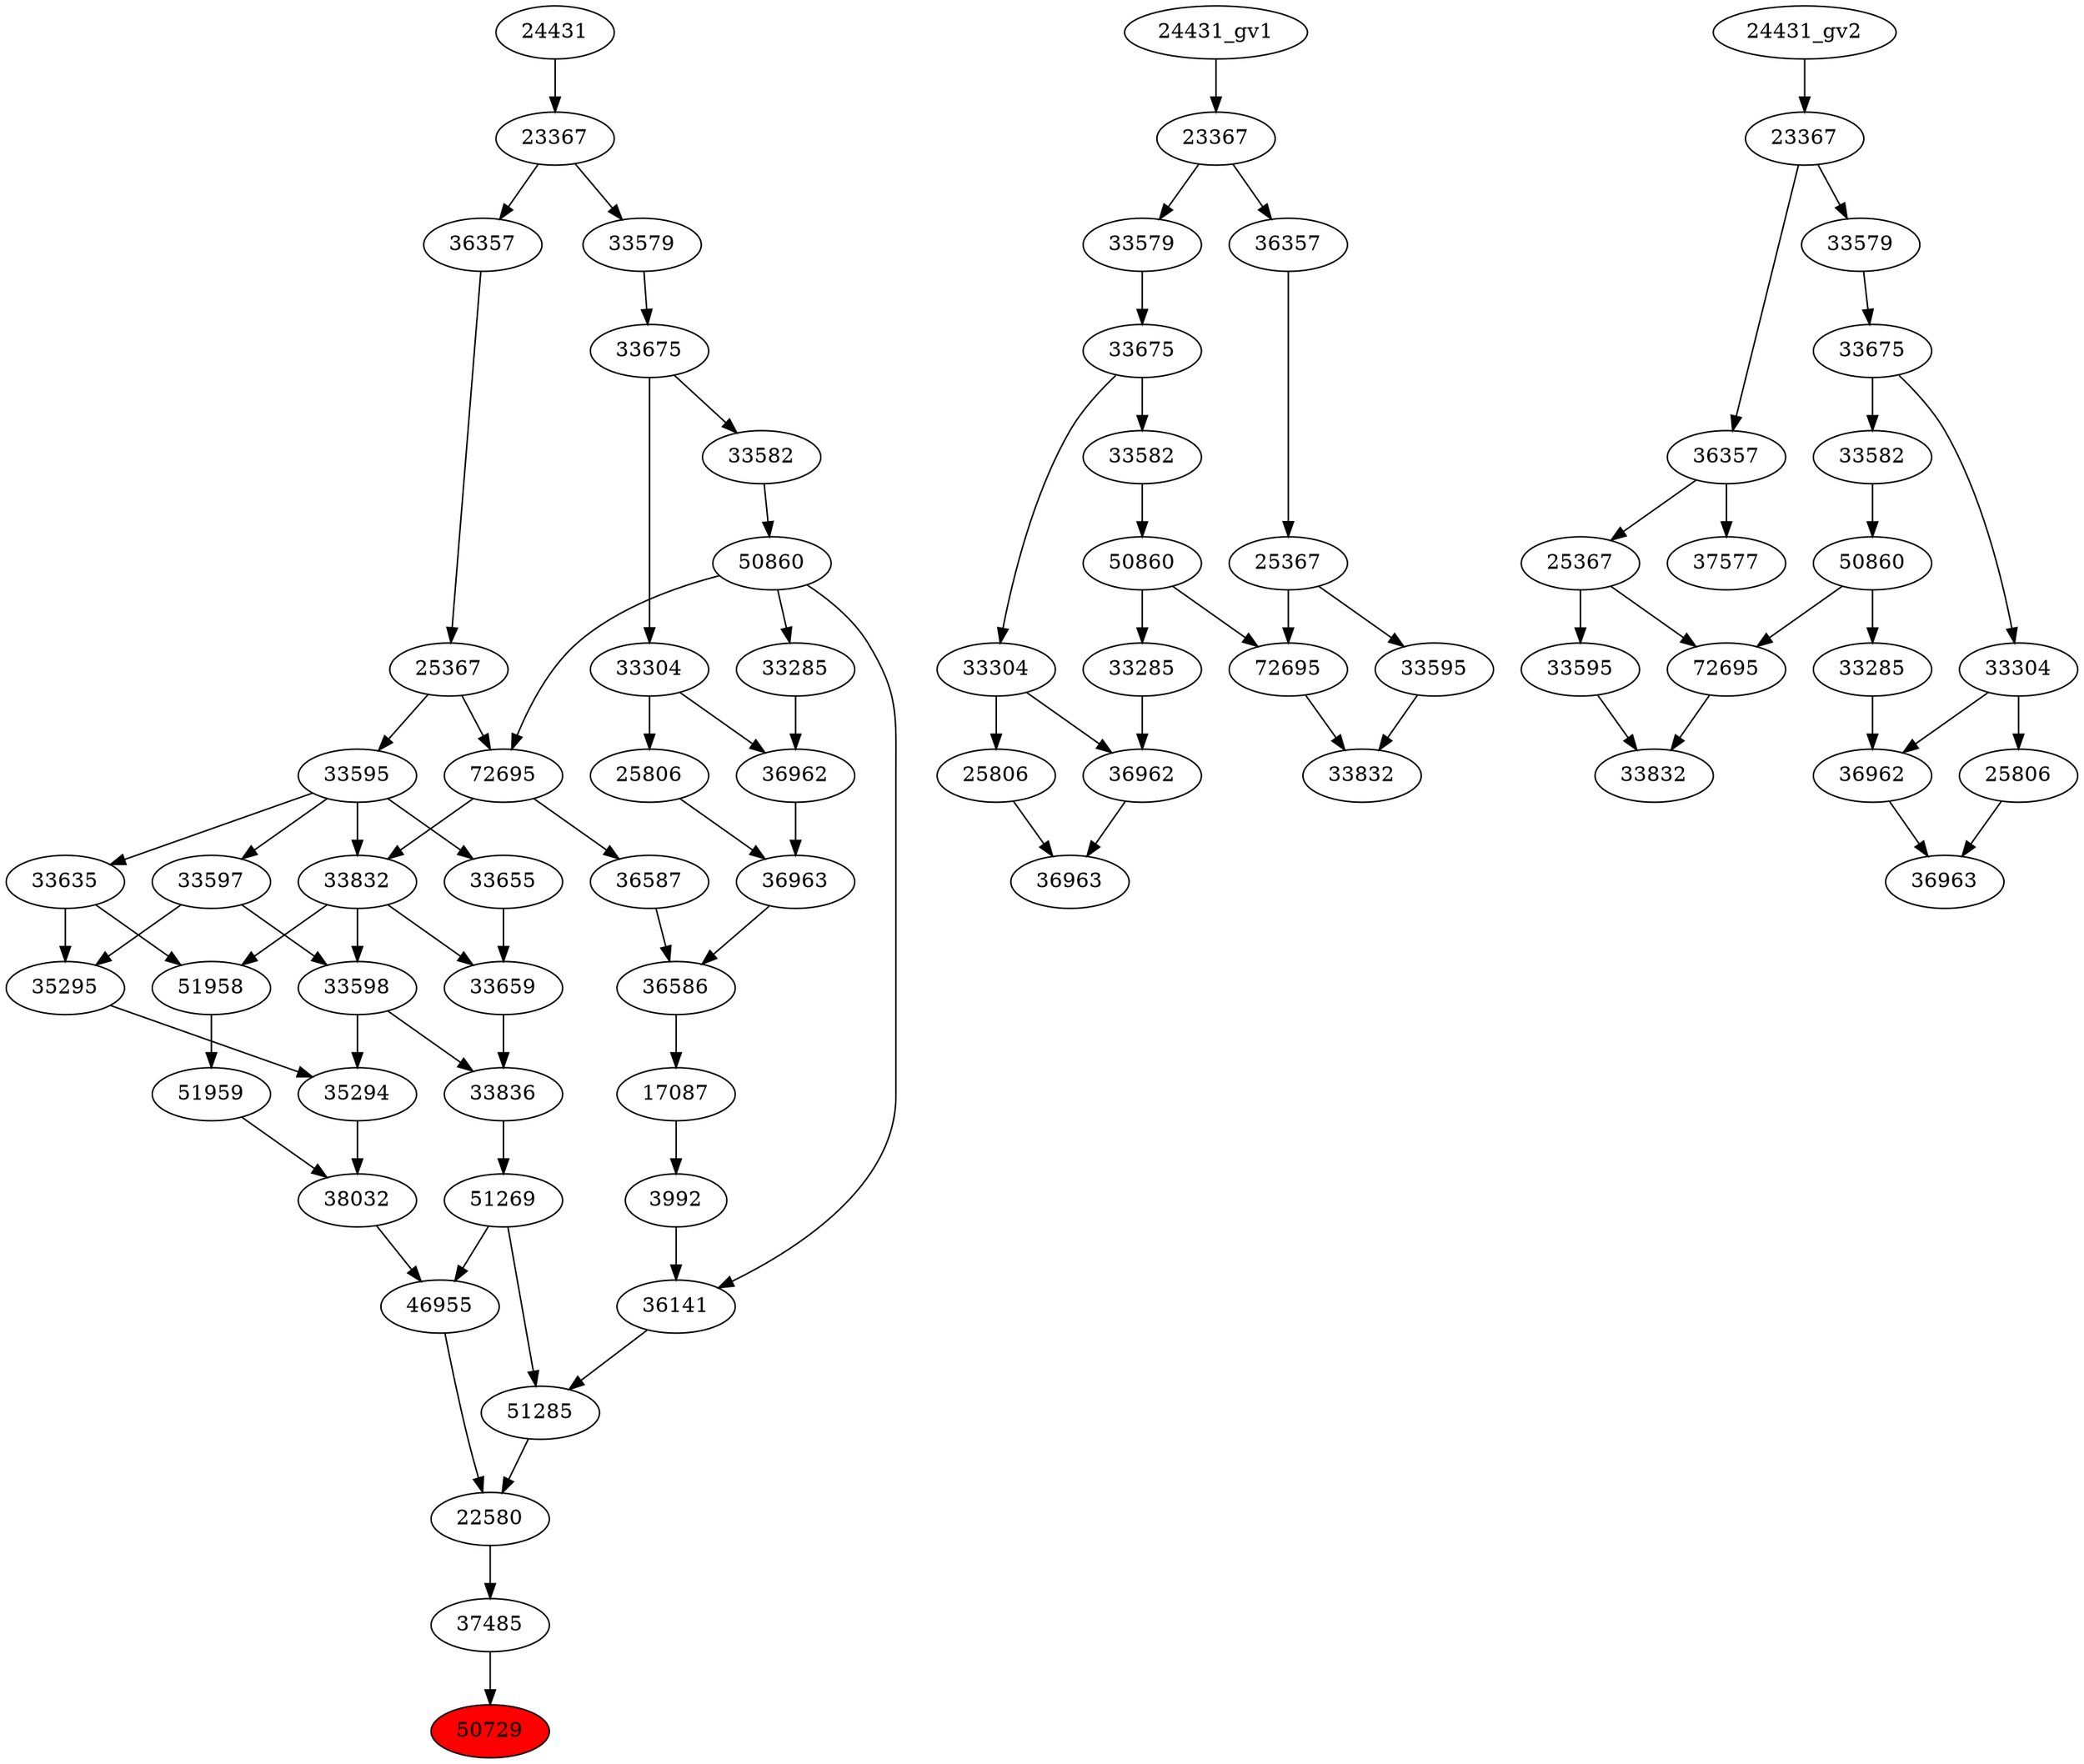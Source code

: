 strict digraph root {
	node [label="\N"];
	{
		node [fillcolor="",
			label="\N",
			style=""
		];
		50729		 [fillcolor=red,
			label=50729,
			style=filled];
		37485		 [label=37485];
		37485 -> 50729;
		22580		 [label=22580];
		22580 -> 37485;
		46955		 [label=46955];
		46955 -> 22580;
		51285		 [label=51285];
		51285 -> 22580;
		38032		 [label=38032];
		38032 -> 46955;
		51269		 [label=51269];
		51269 -> 46955;
		51269 -> 51285;
		36141		 [label=36141];
		36141 -> 51285;
		35294		 [label=35294];
		35294 -> 38032;
		51959		 [label=51959];
		51959 -> 38032;
		33836		 [label=33836];
		33836 -> 51269;
		50860		 [label=50860];
		50860 -> 36141;
		72695		 [label=72695];
		50860 -> 72695;
		33285		 [label=33285];
		50860 -> 33285;
		3992		 [label=3992];
		3992 -> 36141;
		33598		 [label=33598];
		33598 -> 35294;
		33598 -> 33836;
		35295		 [label=35295];
		35295 -> 35294;
		51958		 [label=51958];
		51958 -> 51959;
		33659		 [label=33659];
		33659 -> 33836;
		33582		 [label=33582];
		33582 -> 50860;
		17087		 [label=17087];
		17087 -> 3992;
		33597		 [label=33597];
		33597 -> 33598;
		33597 -> 35295;
		33832		 [label=33832];
		33832 -> 33598;
		33832 -> 51958;
		33832 -> 33659;
		33635		 [label=33635];
		33635 -> 35295;
		33635 -> 51958;
		33655		 [label=33655];
		33655 -> 33659;
		33675		 [label=33675];
		33675 -> 33582;
		33304		 [label=33304];
		33675 -> 33304;
		36586		 [label=36586];
		36586 -> 17087;
		33595		 [label=33595];
		33595 -> 33597;
		33595 -> 33832;
		33595 -> 33635;
		33595 -> 33655;
		72695 -> 33832;
		36587		 [label=36587];
		72695 -> 36587;
		33579		 [label=33579];
		33579 -> 33675;
		36587 -> 36586;
		36963		 [label=36963];
		36963 -> 36586;
		25367		 [label=25367];
		25367 -> 33595;
		25367 -> 72695;
		23367		 [label=23367];
		23367 -> 33579;
		36357		 [label=36357];
		23367 -> 36357;
		36962		 [label=36962];
		36962 -> 36963;
		25806		 [label=25806];
		25806 -> 36963;
		36357 -> 25367;
		24431		 [label=24431];
		24431 -> 23367;
		33285 -> 36962;
		33304 -> 36962;
		33304 -> 25806;
	}
	{
		node [label="\N"];
		"50860_gv1"		 [label=50860];
		"72695_gv1"		 [label=72695];
		"50860_gv1" -> "72695_gv1";
		"33285_gv1"		 [label=33285];
		"50860_gv1" -> "33285_gv1";
		"33582_gv1"		 [label=33582];
		"33582_gv1" -> "50860_gv1";
		"33675_gv1"		 [label=33675];
		"33675_gv1" -> "33582_gv1";
		"33304_gv1"		 [label=33304];
		"33675_gv1" -> "33304_gv1";
		"33832_gv1"		 [label=33832];
		"72695_gv1" -> "33832_gv1";
		"33595_gv1"		 [label=33595];
		"33595_gv1" -> "33832_gv1";
		"33579_gv1"		 [label=33579];
		"33579_gv1" -> "33675_gv1";
		"25367_gv1"		 [label=25367];
		"25367_gv1" -> "72695_gv1";
		"25367_gv1" -> "33595_gv1";
		"23367_gv1"		 [label=23367];
		"23367_gv1" -> "33579_gv1";
		"36357_gv1"		 [label=36357];
		"23367_gv1" -> "36357_gv1";
		"36963_gv1"		 [label=36963];
		"36962_gv1"		 [label=36962];
		"36962_gv1" -> "36963_gv1";
		"25806_gv1"		 [label=25806];
		"25806_gv1" -> "36963_gv1";
		"36357_gv1" -> "25367_gv1";
		"24431_gv1" -> "23367_gv1";
		"33285_gv1" -> "36962_gv1";
		"33304_gv1" -> "36962_gv1";
		"33304_gv1" -> "25806_gv1";
	}
	{
		node [label="\N"];
		"50860_gv2"		 [label=50860];
		"72695_gv2"		 [label=72695];
		"50860_gv2" -> "72695_gv2";
		"33285_gv2"		 [label=33285];
		"50860_gv2" -> "33285_gv2";
		"33582_gv2"		 [label=33582];
		"33582_gv2" -> "50860_gv2";
		"33832_gv2"		 [label=33832];
		"72695_gv2" -> "33832_gv2";
		"33595_gv2"		 [label=33595];
		"33595_gv2" -> "33832_gv2";
		"36962_gv2"		 [label=36962];
		"33285_gv2" -> "36962_gv2";
		"33675_gv2"		 [label=33675];
		"33675_gv2" -> "33582_gv2";
		"33304_gv2"		 [label=33304];
		"33675_gv2" -> "33304_gv2";
		"36963_gv2"		 [label=36963];
		"36962_gv2" -> "36963_gv2";
		"25806_gv2"		 [label=25806];
		"25806_gv2" -> "36963_gv2";
		"25367_gv2"		 [label=25367];
		"25367_gv2" -> "72695_gv2";
		"25367_gv2" -> "33595_gv2";
		37577		 [label=37577];
		"36357_gv2"		 [label=36357];
		"36357_gv2" -> "25367_gv2";
		"36357_gv2" -> 37577;
		"33579_gv2"		 [label=33579];
		"33579_gv2" -> "33675_gv2";
		"33304_gv2" -> "36962_gv2";
		"33304_gv2" -> "25806_gv2";
		"23367_gv2"		 [label=23367];
		"23367_gv2" -> "36357_gv2";
		"23367_gv2" -> "33579_gv2";
		"24431_gv2" -> "23367_gv2";
	}
}
